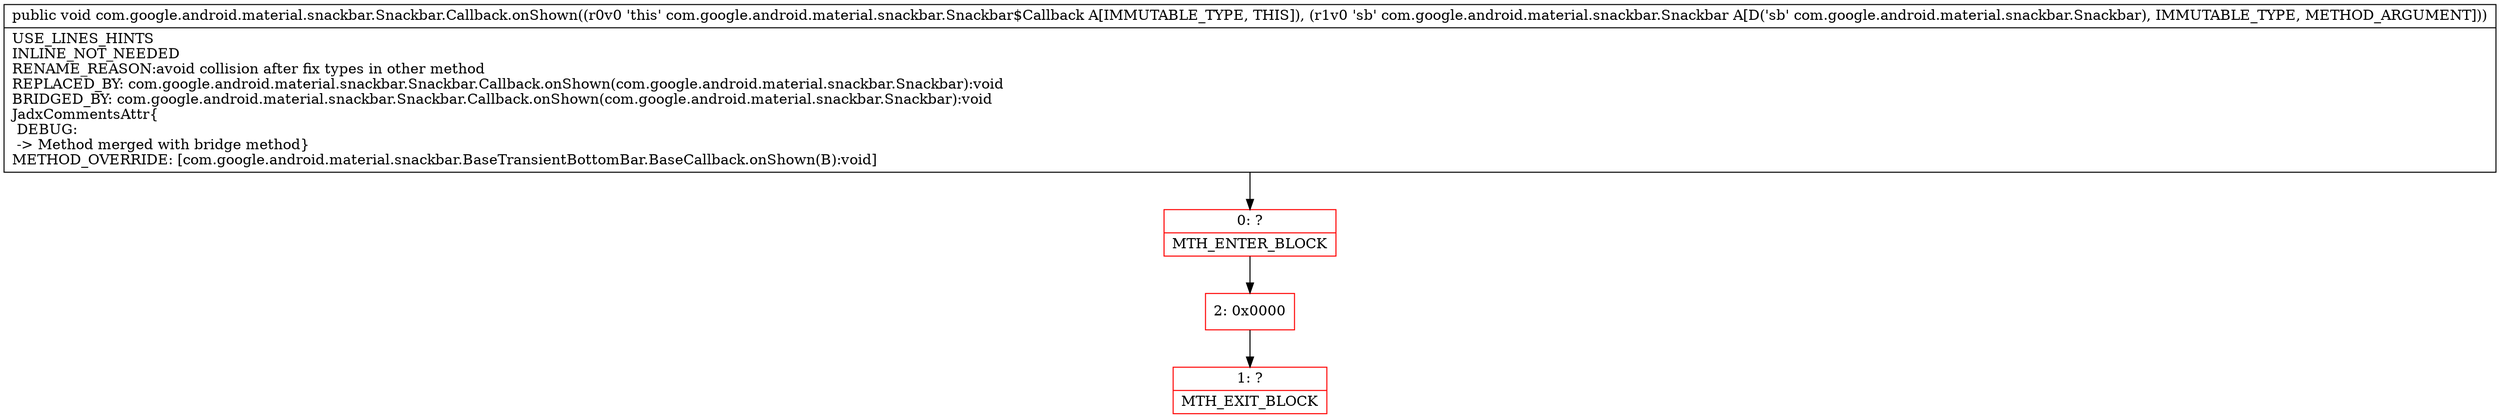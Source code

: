 digraph "CFG forcom.google.android.material.snackbar.Snackbar.Callback.onShown(Lcom\/google\/android\/material\/snackbar\/Snackbar;)V" {
subgraph cluster_Region_108924997 {
label = "R(0)";
node [shape=record,color=blue];
}
Node_0 [shape=record,color=red,label="{0\:\ ?|MTH_ENTER_BLOCK\l}"];
Node_2 [shape=record,color=red,label="{2\:\ 0x0000}"];
Node_1 [shape=record,color=red,label="{1\:\ ?|MTH_EXIT_BLOCK\l}"];
MethodNode[shape=record,label="{public void com.google.android.material.snackbar.Snackbar.Callback.onShown((r0v0 'this' com.google.android.material.snackbar.Snackbar$Callback A[IMMUTABLE_TYPE, THIS]), (r1v0 'sb' com.google.android.material.snackbar.Snackbar A[D('sb' com.google.android.material.snackbar.Snackbar), IMMUTABLE_TYPE, METHOD_ARGUMENT]))  | USE_LINES_HINTS\lINLINE_NOT_NEEDED\lRENAME_REASON:avoid collision after fix types in other method\lREPLACED_BY: com.google.android.material.snackbar.Snackbar.Callback.onShown(com.google.android.material.snackbar.Snackbar):void\lBRIDGED_BY: com.google.android.material.snackbar.Snackbar.Callback.onShown(com.google.android.material.snackbar.Snackbar):void\lJadxCommentsAttr\{\l DEBUG: \l \-\> Method merged with bridge method\}\lMETHOD_OVERRIDE: [com.google.android.material.snackbar.BaseTransientBottomBar.BaseCallback.onShown(B):void]\l}"];
MethodNode -> Node_0;Node_0 -> Node_2;
Node_2 -> Node_1;
}


